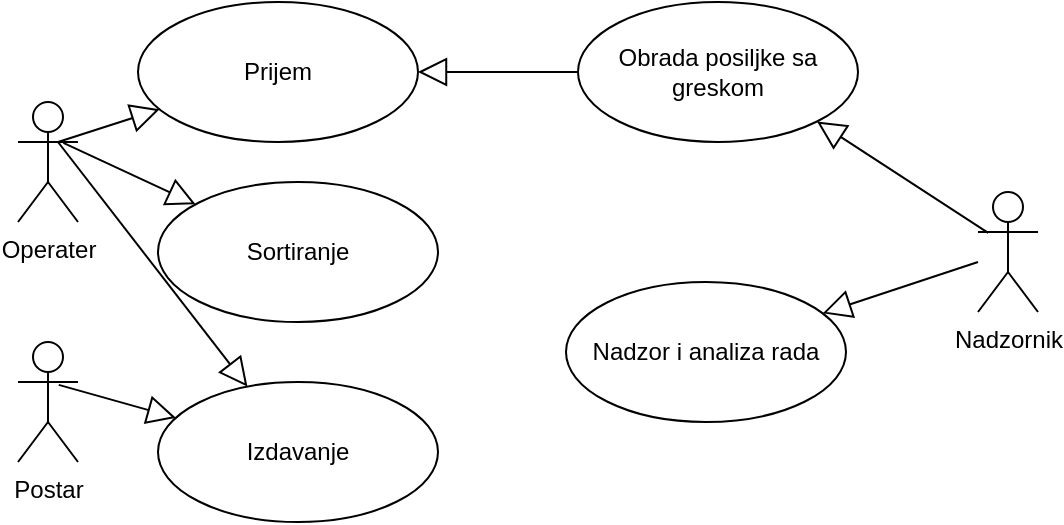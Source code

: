 <mxfile version="13.1.1" type="device"><diagram id="WY2V0kH5sNFdI3fQIfnF" name="Page-1"><mxGraphModel dx="981" dy="492" grid="1" gridSize="10" guides="1" tooltips="1" connect="1" arrows="1" fold="1" page="1" pageScale="1" pageWidth="827" pageHeight="1169" math="0" shadow="0"><root><mxCell id="0"/><mxCell id="1" parent="0"/><mxCell id="xQvIB1qfrJTIHegsucCQ-1" value="Operater" style="shape=umlActor;html=1;verticalLabelPosition=bottom;verticalAlign=top;align=center;" vertex="1" parent="1"><mxGeometry x="140" y="90" width="30" height="60" as="geometry"/></mxCell><mxCell id="xQvIB1qfrJTIHegsucCQ-29" value="Postar" style="shape=umlActor;html=1;verticalLabelPosition=bottom;verticalAlign=top;align=center;" vertex="1" parent="1"><mxGeometry x="140" y="210" width="30" height="60" as="geometry"/></mxCell><mxCell id="xQvIB1qfrJTIHegsucCQ-2" value="Nadzornik" style="shape=umlActor;html=1;verticalLabelPosition=bottom;verticalAlign=top;align=center;" vertex="1" parent="1"><mxGeometry x="620" y="135" width="30" height="60" as="geometry"/></mxCell><mxCell id="xQvIB1qfrJTIHegsucCQ-3" value="Prijem" style="ellipse;whiteSpace=wrap;html=1;" vertex="1" parent="1"><mxGeometry x="200" y="40" width="140" height="70" as="geometry"/></mxCell><mxCell id="xQvIB1qfrJTIHegsucCQ-5" value="Izdavanje" style="ellipse;whiteSpace=wrap;html=1;" vertex="1" parent="1"><mxGeometry x="210" y="230" width="140" height="70" as="geometry"/></mxCell><mxCell id="xQvIB1qfrJTIHegsucCQ-7" value="Sortiranje" style="ellipse;whiteSpace=wrap;html=1;" vertex="1" parent="1"><mxGeometry x="210" y="130" width="140" height="70" as="geometry"/></mxCell><mxCell id="xQvIB1qfrJTIHegsucCQ-8" value="" style="edgeStyle=none;html=1;endArrow=block;endFill=0;endSize=12;verticalAlign=bottom;exitX=0.667;exitY=0.333;exitDx=0;exitDy=0;exitPerimeter=0;" edge="1" parent="1" source="xQvIB1qfrJTIHegsucCQ-1" target="xQvIB1qfrJTIHegsucCQ-3"><mxGeometry width="160" relative="1" as="geometry"><mxPoint x="80" y="30" as="sourcePoint"/><mxPoint x="240" y="30" as="targetPoint"/></mxGeometry></mxCell><mxCell id="xQvIB1qfrJTIHegsucCQ-9" value="" style="edgeStyle=none;html=1;endArrow=block;endFill=0;endSize=12;verticalAlign=bottom;exitX=0.756;exitY=0.341;exitDx=0;exitDy=0;exitPerimeter=0;" edge="1" parent="1" source="xQvIB1qfrJTIHegsucCQ-1" target="xQvIB1qfrJTIHegsucCQ-7"><mxGeometry width="160" relative="1" as="geometry"><mxPoint y="140" as="sourcePoint"/><mxPoint x="160" y="140" as="targetPoint"/></mxGeometry></mxCell><mxCell id="xQvIB1qfrJTIHegsucCQ-10" value="" style="edgeStyle=none;html=1;endArrow=block;endFill=0;endSize=12;verticalAlign=bottom;" edge="1" parent="1" target="xQvIB1qfrJTIHegsucCQ-5"><mxGeometry width="160" relative="1" as="geometry"><mxPoint x="160" y="110" as="sourcePoint"/><mxPoint x="200" y="220" as="targetPoint"/></mxGeometry></mxCell><mxCell id="xQvIB1qfrJTIHegsucCQ-12" value="Obrada posiljke sa greskom" style="ellipse;whiteSpace=wrap;html=1;" vertex="1" parent="1"><mxGeometry x="420" y="40" width="140" height="70" as="geometry"/></mxCell><mxCell id="xQvIB1qfrJTIHegsucCQ-14" value="" style="edgeStyle=none;html=1;endArrow=block;endFill=0;endSize=12;verticalAlign=bottom;entryX=1;entryY=0.5;entryDx=0;entryDy=0;exitX=0;exitY=0.5;exitDx=0;exitDy=0;" edge="1" parent="1" source="xQvIB1qfrJTIHegsucCQ-12" target="xQvIB1qfrJTIHegsucCQ-3"><mxGeometry width="160" relative="1" as="geometry"><mxPoint x="370" y="130" as="sourcePoint"/><mxPoint x="490" y="220" as="targetPoint"/></mxGeometry></mxCell><mxCell id="xQvIB1qfrJTIHegsucCQ-26" value="" style="edgeStyle=none;html=1;endArrow=block;endFill=0;endSize=12;verticalAlign=bottom;exitX=0.679;exitY=0.357;exitDx=0;exitDy=0;exitPerimeter=0;" edge="1" parent="1" source="xQvIB1qfrJTIHegsucCQ-29" target="xQvIB1qfrJTIHegsucCQ-5"><mxGeometry width="160" relative="1" as="geometry"><mxPoint x="330" y="345.781" as="sourcePoint"/><mxPoint x="390" y="380" as="targetPoint"/></mxGeometry></mxCell><mxCell id="xQvIB1qfrJTIHegsucCQ-28" value="" style="edgeStyle=none;html=1;endArrow=block;endFill=0;endSize=12;verticalAlign=bottom;entryX=1;entryY=1;entryDx=0;entryDy=0;exitX=0.17;exitY=0.34;exitDx=0;exitDy=0;exitPerimeter=0;" edge="1" parent="1" source="xQvIB1qfrJTIHegsucCQ-2" target="xQvIB1qfrJTIHegsucCQ-12"><mxGeometry width="160" relative="1" as="geometry"><mxPoint x="460" y="220" as="sourcePoint"/><mxPoint x="620" y="220" as="targetPoint"/></mxGeometry></mxCell><mxCell id="xQvIB1qfrJTIHegsucCQ-31" value="Nadzor i analiza rada" style="ellipse;whiteSpace=wrap;html=1;" vertex="1" parent="1"><mxGeometry x="414" y="180" width="140" height="70" as="geometry"/></mxCell><mxCell id="xQvIB1qfrJTIHegsucCQ-33" value="" style="edgeStyle=none;html=1;endArrow=block;endFill=0;endSize=12;verticalAlign=bottom;" edge="1" parent="1" source="xQvIB1qfrJTIHegsucCQ-2" target="xQvIB1qfrJTIHegsucCQ-31"><mxGeometry width="160" relative="1" as="geometry"><mxPoint x="630" y="155" as="sourcePoint"/><mxPoint x="640" y="280" as="targetPoint"/></mxGeometry></mxCell></root></mxGraphModel></diagram></mxfile>